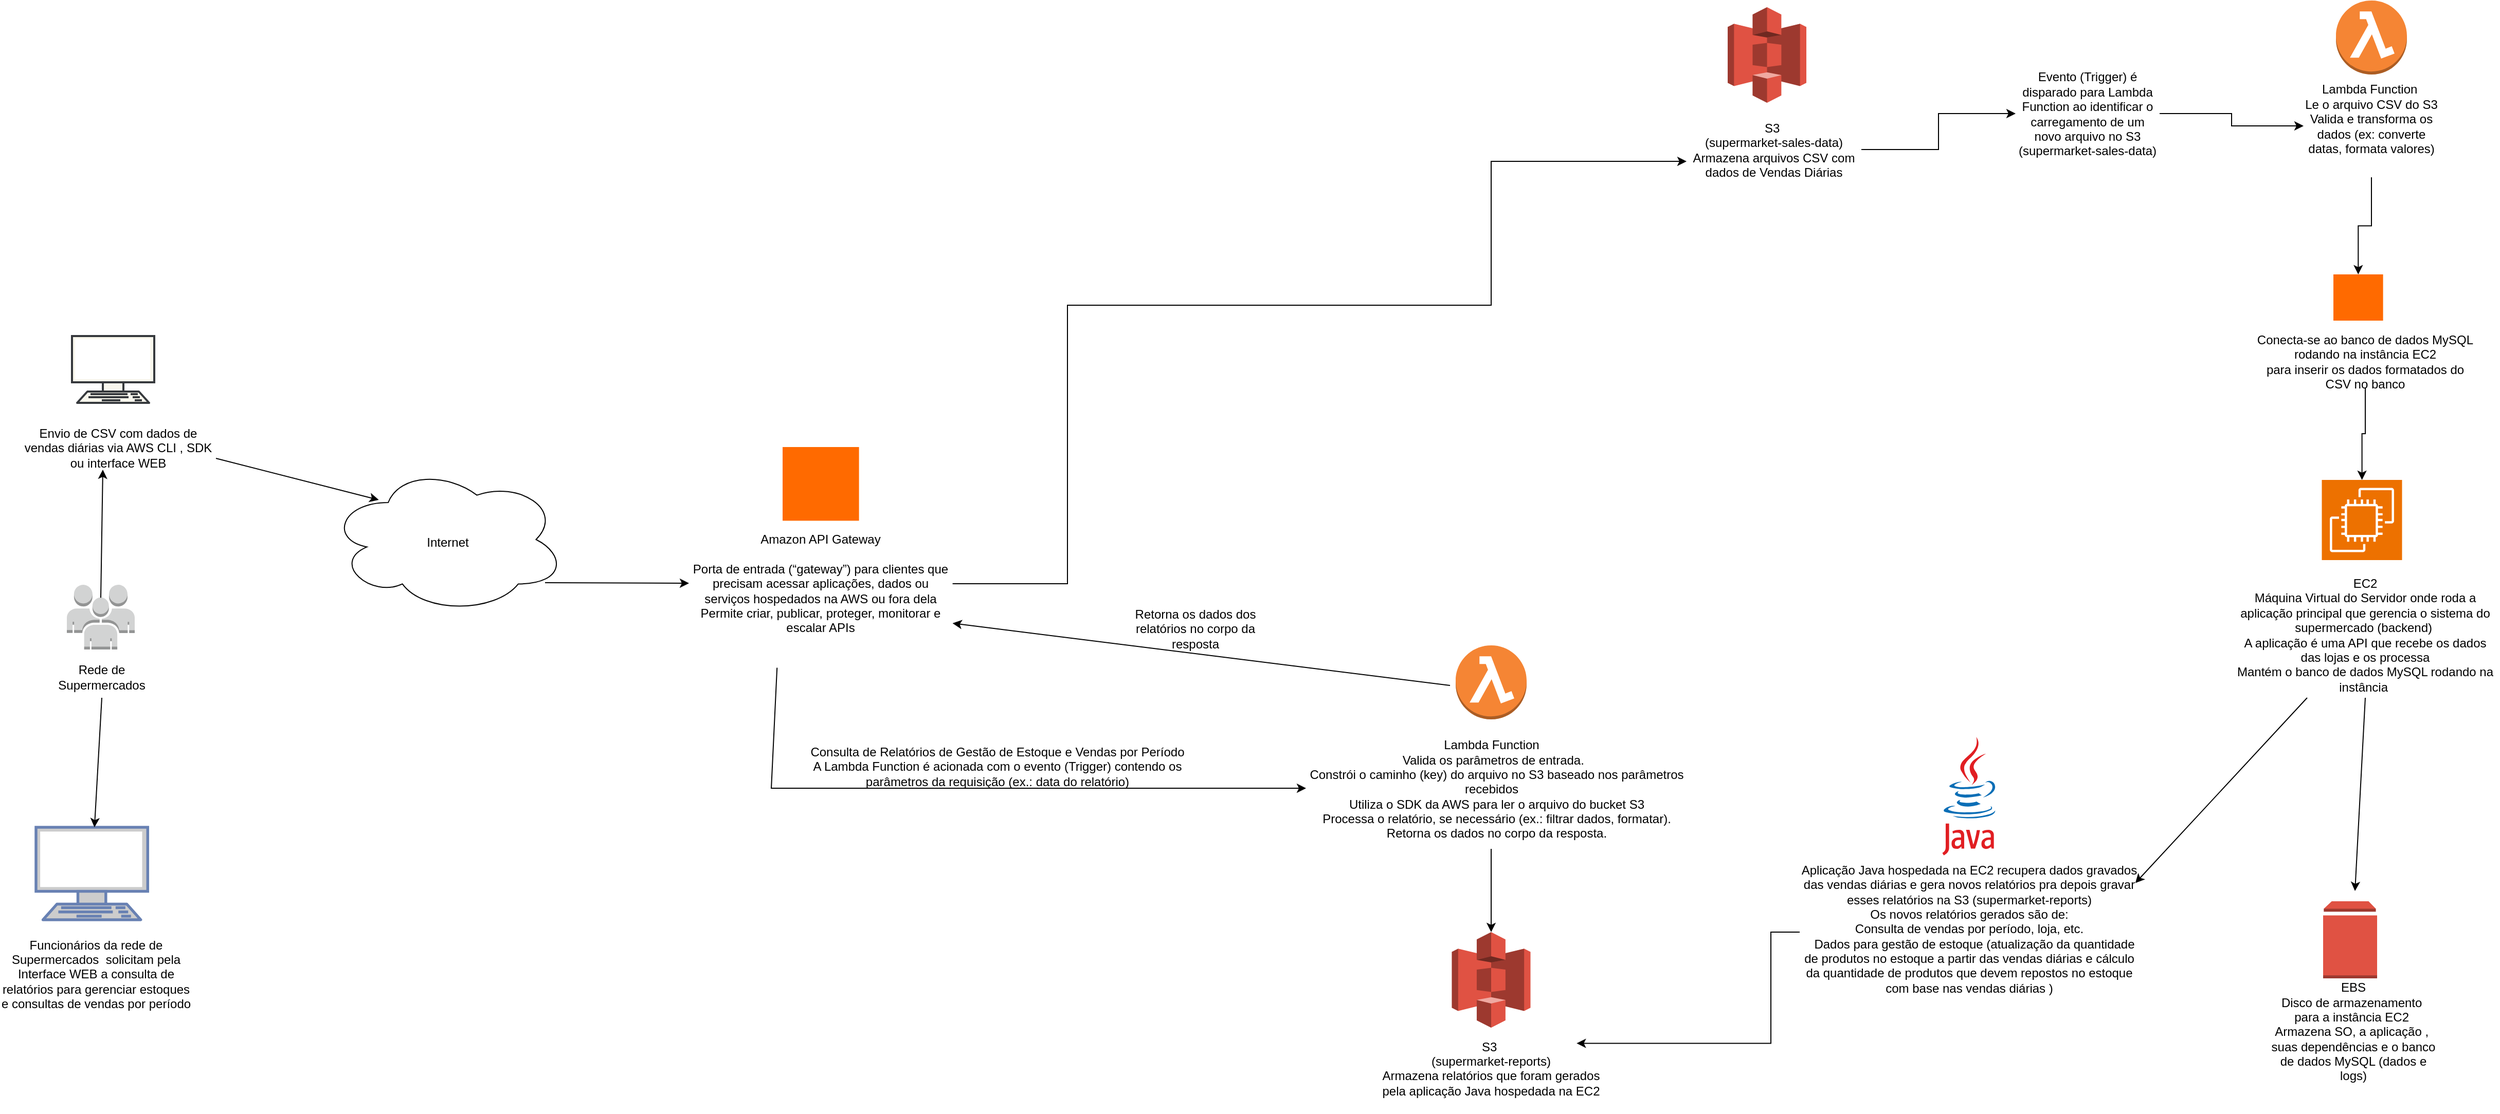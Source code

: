 <mxfile version="28.1.2">
  <diagram name="Page-1" id="08FGlIk4cyvWSVDsEzVf">
    <mxGraphModel dx="2926" dy="736" grid="1" gridSize="10" guides="1" tooltips="1" connect="1" arrows="1" fold="1" page="1" pageScale="1" pageWidth="850" pageHeight="1100" math="0" shadow="0">
      <root>
        <mxCell id="0" />
        <mxCell id="1" parent="0" />
        <mxCell id="HtvwIsF9TS4IH46_lFR8-40" value="" style="edgeStyle=orthogonalEdgeStyle;rounded=0;orthogonalLoop=1;jettySize=auto;html=1;" parent="1" source="HtvwIsF9TS4IH46_lFR8-11" target="HtvwIsF9TS4IH46_lFR8-14" edge="1">
          <mxGeometry relative="1" as="geometry" />
        </mxCell>
        <mxCell id="HtvwIsF9TS4IH46_lFR8-11" value="Evento (Trigger) é disparado para Lambda Function ao identificar o carregamento de um novo arquivo no S3 (supermarket-sales-data)" style="text;html=1;align=center;verticalAlign=middle;whiteSpace=wrap;rounded=0;" parent="1" vertex="1">
          <mxGeometry x="620" y="147" width="140" height="93" as="geometry" />
        </mxCell>
        <mxCell id="HtvwIsF9TS4IH46_lFR8-25" value="" style="group" parent="1" vertex="1" connectable="0">
          <mxGeometry x="-1275" y="652" width="66" height="110" as="geometry" />
        </mxCell>
        <mxCell id="HtvwIsF9TS4IH46_lFR8-1" value="" style="outlineConnect=0;dashed=0;verticalLabelPosition=bottom;verticalAlign=top;align=center;html=1;shape=mxgraph.aws3.users;fillColor=#D2D3D3;gradientColor=none;textShadow=1;" parent="HtvwIsF9TS4IH46_lFR8-25" vertex="1">
          <mxGeometry width="66" height="63" as="geometry" />
        </mxCell>
        <mxCell id="HtvwIsF9TS4IH46_lFR8-5" value="Rede de Supermercados" style="text;html=1;align=center;verticalAlign=middle;whiteSpace=wrap;rounded=0;" parent="HtvwIsF9TS4IH46_lFR8-25" vertex="1">
          <mxGeometry x="2" y="70" width="64" height="40" as="geometry" />
        </mxCell>
        <mxCell id="HtvwIsF9TS4IH46_lFR8-27" value="" style="group" parent="1" vertex="1" connectable="0">
          <mxGeometry x="900" y="83.5" width="132" height="172" as="geometry" />
        </mxCell>
        <mxCell id="HtvwIsF9TS4IH46_lFR8-28" value="" style="group" parent="HtvwIsF9TS4IH46_lFR8-27" vertex="1" connectable="0">
          <mxGeometry width="132" height="172" as="geometry" />
        </mxCell>
        <mxCell id="HtvwIsF9TS4IH46_lFR8-8" value="" style="outlineConnect=0;dashed=0;verticalLabelPosition=bottom;verticalAlign=top;align=center;html=1;shape=mxgraph.aws3.lambda_function;fillColor=#F58534;gradientColor=none;" parent="HtvwIsF9TS4IH46_lFR8-28" vertex="1">
          <mxGeometry x="31.5" width="69" height="72" as="geometry" />
        </mxCell>
        <mxCell id="HtvwIsF9TS4IH46_lFR8-14" value="&lt;div&gt;Lambda Function&amp;nbsp;&lt;/div&gt;Le o arquivo CSV do S3&lt;div&gt;Valida e transforma os dados (ex: converte datas, formata valores)&lt;br&gt;&lt;div&gt;&lt;br&gt;&lt;/div&gt;&lt;/div&gt;" style="text;html=1;align=center;verticalAlign=middle;whiteSpace=wrap;rounded=0;" parent="HtvwIsF9TS4IH46_lFR8-28" vertex="1">
          <mxGeometry y="72" width="132" height="100" as="geometry" />
        </mxCell>
        <mxCell id="HtvwIsF9TS4IH46_lFR8-35" value="" style="group" parent="1" vertex="1" connectable="0">
          <mxGeometry x="-670" y="518" width="256.3" height="210" as="geometry" />
        </mxCell>
        <mxCell id="HtvwIsF9TS4IH46_lFR8-22" value="" style="points=[];aspect=fixed;html=1;align=center;shadow=0;dashed=0;fillColor=#FF6A00;strokeColor=none;shape=mxgraph.alibaba_cloud.apigateway;" parent="HtvwIsF9TS4IH46_lFR8-35" vertex="1">
          <mxGeometry x="91.01" width="74.28" height="71.7" as="geometry" />
        </mxCell>
        <mxCell id="HtvwIsF9TS4IH46_lFR8-33" value="Amazon API Gateway&lt;br&gt;&lt;div&gt;&lt;br&gt;&lt;/div&gt;&lt;div&gt;Porta de entrada (“gateway”) para clientes que precisam acessar aplicações, dados ou serviços hospedados na AWS ou fora dela&lt;/div&gt;&lt;div&gt;Permite criar, publicar, proteger, monitorar e escalar APIs&lt;/div&gt;" style="text;html=1;align=center;verticalAlign=middle;whiteSpace=wrap;rounded=0;" parent="HtvwIsF9TS4IH46_lFR8-35" vertex="1">
          <mxGeometry y="56" width="256.3" height="154" as="geometry" />
        </mxCell>
        <mxCell id="HtvwIsF9TS4IH46_lFR8-61" value="" style="edgeStyle=orthogonalEdgeStyle;rounded=0;orthogonalLoop=1;jettySize=auto;html=1;" parent="1" source="HtvwIsF9TS4IH46_lFR8-33" target="HtvwIsF9TS4IH46_lFR8-7" edge="1">
          <mxGeometry relative="1" as="geometry">
            <Array as="points">
              <mxPoint x="-302" y="380" />
              <mxPoint x="110" y="380" />
              <mxPoint x="110" y="240" />
            </Array>
          </mxGeometry>
        </mxCell>
        <mxCell id="HtvwIsF9TS4IH46_lFR8-62" value="" style="edgeStyle=orthogonalEdgeStyle;rounded=0;orthogonalLoop=1;jettySize=auto;html=1;" parent="1" source="HtvwIsF9TS4IH46_lFR8-7" target="HtvwIsF9TS4IH46_lFR8-11" edge="1">
          <mxGeometry relative="1" as="geometry" />
        </mxCell>
        <mxCell id="HtvwIsF9TS4IH46_lFR8-70" value="" style="group" parent="1" vertex="1" connectable="0">
          <mxGeometry x="300" y="90" width="170" height="178.5" as="geometry" />
        </mxCell>
        <mxCell id="HtvwIsF9TS4IH46_lFR8-3" value="" style="outlineConnect=0;dashed=0;verticalLabelPosition=bottom;verticalAlign=top;align=center;html=1;shape=mxgraph.aws3.s3;fillColor=#E05243;gradientColor=none;container=0;" parent="HtvwIsF9TS4IH46_lFR8-70" vertex="1">
          <mxGeometry x="40" width="76.5" height="93" as="geometry" />
        </mxCell>
        <mxCell id="HtvwIsF9TS4IH46_lFR8-7" value="S3&amp;nbsp;&lt;div&gt;(supermarket-sales-data)&lt;div&gt;Armazena arquivos CSV com dados de Vendas Diárias&lt;/div&gt;&lt;/div&gt;" style="text;html=1;align=center;verticalAlign=middle;whiteSpace=wrap;rounded=0;container=0;" parent="HtvwIsF9TS4IH46_lFR8-70" vertex="1">
          <mxGeometry y="98.5" width="170" height="80" as="geometry" />
        </mxCell>
        <mxCell id="HtvwIsF9TS4IH46_lFR8-76" value="" style="edgeStyle=orthogonalEdgeStyle;rounded=0;orthogonalLoop=1;jettySize=auto;html=1;" parent="1" source="HtvwIsF9TS4IH46_lFR8-14" target="HtvwIsF9TS4IH46_lFR8-69" edge="1">
          <mxGeometry relative="1" as="geometry" />
        </mxCell>
        <mxCell id="HtvwIsF9TS4IH46_lFR8-78" value="" style="edgeStyle=orthogonalEdgeStyle;rounded=0;orthogonalLoop=1;jettySize=auto;html=1;" parent="1" source="HtvwIsF9TS4IH46_lFR8-68" target="HtvwIsF9TS4IH46_lFR8-17" edge="1">
          <mxGeometry relative="1" as="geometry" />
        </mxCell>
        <mxCell id="HtvwIsF9TS4IH46_lFR8-81" value="" style="group" parent="1" vertex="1" connectable="0">
          <mxGeometry x="865.25" y="960" width="166.75" height="187" as="geometry" />
        </mxCell>
        <mxCell id="HtvwIsF9TS4IH46_lFR8-19" value="" style="outlineConnect=0;dashed=0;verticalLabelPosition=bottom;verticalAlign=top;align=center;html=1;shape=mxgraph.aws3.volume;fillColor=#E05243;gradientColor=none;container=0;" parent="HtvwIsF9TS4IH46_lFR8-81" vertex="1">
          <mxGeometry x="53.75" width="52.5" height="75" as="geometry" />
        </mxCell>
        <mxCell id="HtvwIsF9TS4IH46_lFR8-20" value="EBS&lt;div&gt;Disco de armazenamento&amp;nbsp; para a instância EC2&amp;nbsp;&lt;div&gt;Armazena SO, a aplicação ,&amp;nbsp; suas dependências e o banco de dados MySQL (dados e logs)&lt;/div&gt;&lt;/div&gt;" style="text;html=1;align=center;verticalAlign=middle;whiteSpace=wrap;rounded=0;container=0;" parent="HtvwIsF9TS4IH46_lFR8-81" vertex="1">
          <mxGeometry y="67" width="166.75" height="120" as="geometry" />
        </mxCell>
        <mxCell id="HtvwIsF9TS4IH46_lFR8-93" value="" style="group" parent="1" vertex="1" connectable="0">
          <mxGeometry x="-1320" y="410" width="190" height="129" as="geometry" />
        </mxCell>
        <mxCell id="HtvwIsF9TS4IH46_lFR8-6" value="Envio de CSV com dados de vendas diárias via AWS CLI , SDK ou interface WEB" style="text;html=1;align=center;verticalAlign=middle;whiteSpace=wrap;rounded=0;container=0;" parent="HtvwIsF9TS4IH46_lFR8-93" vertex="1">
          <mxGeometry y="89" width="190" height="40" as="geometry" />
        </mxCell>
        <mxCell id="HtvwIsF9TS4IH46_lFR8-43" value="" style="verticalAlign=top;verticalLabelPosition=bottom;labelPosition=center;align=center;html=1;outlineConnect=0;gradientDirection=north;strokeWidth=2;shape=mxgraph.networks.terminal;fillColor=#f9f7ed;strokeColor=#36393d;container=0;" parent="HtvwIsF9TS4IH46_lFR8-93" vertex="1">
          <mxGeometry x="50" width="80" height="65" as="geometry" />
        </mxCell>
        <mxCell id="HtvwIsF9TS4IH46_lFR8-96" value="" style="group" parent="1" vertex="1" connectable="0">
          <mxGeometry y="990" width="220" height="170" as="geometry" />
        </mxCell>
        <mxCell id="HtvwIsF9TS4IH46_lFR8-90" value="" style="outlineConnect=0;dashed=0;verticalLabelPosition=bottom;verticalAlign=top;align=center;html=1;shape=mxgraph.aws3.s3;fillColor=#E05243;gradientColor=none;" parent="HtvwIsF9TS4IH46_lFR8-96" vertex="1">
          <mxGeometry x="71.75" width="76.5" height="93" as="geometry" />
        </mxCell>
        <mxCell id="HtvwIsF9TS4IH46_lFR8-91" value="S3&amp;nbsp;&lt;div&gt;(supermarket-reports)&lt;/div&gt;&lt;div&gt;Armazena relatórios que foram gerados pela aplicação Java hospedada na EC2&lt;/div&gt;&lt;div&gt;&lt;br&gt;&lt;/div&gt;" style="text;html=1;align=center;verticalAlign=middle;whiteSpace=wrap;rounded=0;" parent="HtvwIsF9TS4IH46_lFR8-96" vertex="1">
          <mxGeometry y="110" width="220" height="60" as="geometry" />
        </mxCell>
        <mxCell id="HtvwIsF9TS4IH46_lFR8-98" value="" style="edgeStyle=orthogonalEdgeStyle;rounded=0;orthogonalLoop=1;jettySize=auto;html=1;entryX=0.878;entryY=-0.03;entryDx=0;entryDy=0;entryPerimeter=0;" parent="1" source="HtvwIsF9TS4IH46_lFR8-74" target="HtvwIsF9TS4IH46_lFR8-91" edge="1">
          <mxGeometry relative="1" as="geometry">
            <mxPoint x="380" y="937" as="targetPoint" />
            <Array as="points">
              <mxPoint x="592" y="990" />
              <mxPoint x="382" y="990" />
              <mxPoint x="382" y="1098" />
            </Array>
          </mxGeometry>
        </mxCell>
        <mxCell id="HtvwIsF9TS4IH46_lFR8-99" value="" style="group" parent="1" vertex="1" connectable="0">
          <mxGeometry x="850" y="350" width="220" height="110" as="geometry" />
        </mxCell>
        <mxCell id="HtvwIsF9TS4IH46_lFR8-68" value="&lt;div&gt;&lt;br&gt;&lt;/div&gt;&lt;div&gt;Conecta-se ao banco de dados MySQL rodando na instância EC2&lt;/div&gt;&lt;div&gt;&lt;div&gt;&lt;span style=&quot;background-color: transparent; color: light-dark(rgb(0, 0, 0), rgb(255, 255, 255));&quot;&gt;para inserir os dados formatados do CSV no banco&lt;/span&gt;&lt;/div&gt;&lt;/div&gt;" style="text;html=1;align=center;verticalAlign=middle;whiteSpace=wrap;rounded=0;container=0;" parent="HtvwIsF9TS4IH46_lFR8-99" vertex="1">
          <mxGeometry y="45" width="220" height="65" as="geometry" />
        </mxCell>
        <mxCell id="HtvwIsF9TS4IH46_lFR8-69" value="" style="points=[];aspect=fixed;html=1;align=center;shadow=0;dashed=0;fillColor=#FF6A00;strokeColor=none;shape=mxgraph.alibaba_cloud.mysql;container=0;" parent="HtvwIsF9TS4IH46_lFR8-99" vertex="1">
          <mxGeometry x="79" width="48.3" height="45" as="geometry" />
        </mxCell>
        <mxCell id="HtvwIsF9TS4IH46_lFR8-104" value="" style="endArrow=classic;html=1;rounded=0;exitX=0.5;exitY=1;exitDx=0;exitDy=0;" parent="1" source="HtvwIsF9TS4IH46_lFR8-18" edge="1">
          <mxGeometry width="50" height="50" relative="1" as="geometry">
            <mxPoint x="690" y="1030" as="sourcePoint" />
            <mxPoint x="950" y="950" as="targetPoint" />
          </mxGeometry>
        </mxCell>
        <mxCell id="HtvwIsF9TS4IH46_lFR8-105" value="" style="endArrow=classic;html=1;rounded=0;entryX=0.989;entryY=0.144;entryDx=0;entryDy=0;entryPerimeter=0;" parent="1" source="HtvwIsF9TS4IH46_lFR8-18" target="HtvwIsF9TS4IH46_lFR8-74" edge="1">
          <mxGeometry width="50" height="50" relative="1" as="geometry">
            <mxPoint x="880" y="830" as="sourcePoint" />
            <mxPoint x="930" y="780" as="targetPoint" />
          </mxGeometry>
        </mxCell>
        <mxCell id="HtvwIsF9TS4IH46_lFR8-109" value="" style="endArrow=classic;html=1;rounded=0;exitX=1;exitY=0.75;exitDx=0;exitDy=0;entryX=0.21;entryY=0.232;entryDx=0;entryDy=0;entryPerimeter=0;" parent="1" source="HtvwIsF9TS4IH46_lFR8-6" target="HtvwIsF9TS4IH46_lFR8-36" edge="1">
          <mxGeometry width="50" height="50" relative="1" as="geometry">
            <mxPoint x="-560" y="530" as="sourcePoint" />
            <mxPoint x="-510" y="480" as="targetPoint" />
          </mxGeometry>
        </mxCell>
        <mxCell id="V9F5mqnzi73-AguXH6qU-1" value="" style="group" vertex="1" connectable="0" parent="1">
          <mxGeometry x="830" y="550" width="260" height="212" as="geometry" />
        </mxCell>
        <mxCell id="HtvwIsF9TS4IH46_lFR8-17" value="" style="sketch=0;points=[[0,0,0],[0.25,0,0],[0.5,0,0],[0.75,0,0],[1,0,0],[0,1,0],[0.25,1,0],[0.5,1,0],[0.75,1,0],[1,1,0],[0,0.25,0],[0,0.5,0],[0,0.75,0],[1,0.25,0],[1,0.5,0],[1,0.75,0]];outlineConnect=0;fontColor=#232F3E;fillColor=#ED7100;strokeColor=#ffffff;dashed=0;verticalLabelPosition=bottom;verticalAlign=top;align=center;html=1;fontSize=12;fontStyle=0;aspect=fixed;shape=mxgraph.aws4.resourceIcon;resIcon=mxgraph.aws4.ec2;container=0;" parent="V9F5mqnzi73-AguXH6qU-1" vertex="1">
          <mxGeometry x="87.75" width="78" height="78" as="geometry" />
        </mxCell>
        <mxCell id="HtvwIsF9TS4IH46_lFR8-18" value="&lt;div&gt;EC2&lt;/div&gt;&lt;div&gt;Máquina Virtual do Servidor onde roda a aplicação principal que gerencia o sistema do supermercado (backend)&amp;nbsp;&lt;/div&gt;&lt;div&gt;A aplicação é uma API que recebe os dados das lojas e os processa&lt;/div&gt;&lt;div&gt;Mantém o&amp;nbsp;&lt;span style=&quot;background-color: transparent; color: light-dark(rgb(0, 0, 0), rgb(255, 255, 255));&quot;&gt;banco de dados MySQL rodando na instância&amp;nbsp;&lt;/span&gt;&lt;/div&gt;" style="text;html=1;align=center;verticalAlign=middle;whiteSpace=wrap;rounded=0;container=0;" parent="V9F5mqnzi73-AguXH6qU-1" vertex="1">
          <mxGeometry y="90" width="260" height="122" as="geometry" />
        </mxCell>
        <mxCell id="V9F5mqnzi73-AguXH6qU-4" value="" style="group" vertex="1" connectable="0" parent="1">
          <mxGeometry x="-79.5" y="711" width="379" height="198" as="geometry" />
        </mxCell>
        <mxCell id="V9F5mqnzi73-AguXH6qU-2" value="" style="outlineConnect=0;dashed=0;verticalLabelPosition=bottom;verticalAlign=top;align=center;html=1;shape=mxgraph.aws3.lambda_function;fillColor=#F58534;gradientColor=none;" vertex="1" parent="V9F5mqnzi73-AguXH6qU-4">
          <mxGeometry x="155" width="69" height="72" as="geometry" />
        </mxCell>
        <mxCell id="V9F5mqnzi73-AguXH6qU-3" value="Lambda Function&lt;div&gt;&lt;div&gt;&amp;nbsp;Valida os parâmetros de entrada.&lt;/div&gt;&lt;div&gt;&amp;nbsp; &amp;nbsp;Constrói o caminho (key) do arquivo no S3 baseado nos parâmetros recebidos&lt;/div&gt;&lt;div&gt;&amp;nbsp; &amp;nbsp;Utiliza o SDK da AWS para ler o arquivo do bucket S3&lt;/div&gt;&lt;div&gt;&amp;nbsp; &amp;nbsp;Processa o relatório, se necessário (ex.: filtrar dados, formatar).&lt;/div&gt;&lt;div&gt;&amp;nbsp; &amp;nbsp;Retorna os dados no corpo da resposta.&lt;/div&gt;&lt;/div&gt;" style="text;html=1;align=center;verticalAlign=middle;whiteSpace=wrap;rounded=0;" vertex="1" parent="V9F5mqnzi73-AguXH6qU-4">
          <mxGeometry y="82" width="379" height="116" as="geometry" />
        </mxCell>
        <mxCell id="V9F5mqnzi73-AguXH6qU-5" value="" style="endArrow=classic;html=1;rounded=0;exitX=0.334;exitY=1.031;exitDx=0;exitDy=0;exitPerimeter=0;" edge="1" parent="1" source="HtvwIsF9TS4IH46_lFR8-33">
          <mxGeometry width="50" height="50" relative="1" as="geometry">
            <mxPoint x="-110" y="690" as="sourcePoint" />
            <mxPoint x="-70" y="850" as="targetPoint" />
            <Array as="points">
              <mxPoint x="-590" y="850" />
            </Array>
          </mxGeometry>
        </mxCell>
        <mxCell id="V9F5mqnzi73-AguXH6qU-6" value="Consulta de Relatórios de Gestão de Estoque e Vendas por Período&lt;div&gt;A Lambda Function é acionada com o evento (Trigger) contendo os parâmetros da requisição (ex.: data do relatório)&lt;/div&gt;" style="text;html=1;align=center;verticalAlign=middle;whiteSpace=wrap;rounded=0;" vertex="1" parent="1">
          <mxGeometry x="-560" y="749" width="380" height="160" as="geometry" />
        </mxCell>
        <mxCell id="V9F5mqnzi73-AguXH6qU-8" value="" style="endArrow=classic;html=1;rounded=0;exitX=0.5;exitY=1;exitDx=0;exitDy=0;entryX=0.5;entryY=0;entryDx=0;entryDy=0;entryPerimeter=0;" edge="1" parent="1" source="V9F5mqnzi73-AguXH6qU-3" target="HtvwIsF9TS4IH46_lFR8-90">
          <mxGeometry width="50" height="50" relative="1" as="geometry">
            <mxPoint x="280" y="920" as="sourcePoint" />
            <mxPoint x="330" y="870" as="targetPoint" />
          </mxGeometry>
        </mxCell>
        <mxCell id="V9F5mqnzi73-AguXH6qU-9" value="" style="endArrow=classic;html=1;rounded=0;entryX=1;entryY=0.75;entryDx=0;entryDy=0;" edge="1" parent="1" target="HtvwIsF9TS4IH46_lFR8-33">
          <mxGeometry width="50" height="50" relative="1" as="geometry">
            <mxPoint x="70" y="750" as="sourcePoint" />
            <mxPoint x="-200" y="910" as="targetPoint" />
          </mxGeometry>
        </mxCell>
        <mxCell id="V9F5mqnzi73-AguXH6qU-10" value="Retorna os dados dos relatórios no corpo da resposta" style="text;html=1;align=center;verticalAlign=middle;whiteSpace=wrap;rounded=0;" vertex="1" parent="1">
          <mxGeometry x="-250" y="680" width="145" height="30" as="geometry" />
        </mxCell>
        <mxCell id="V9F5mqnzi73-AguXH6qU-11" value="" style="endArrow=classic;html=1;rounded=0;entryX=0.421;entryY=1.025;entryDx=0;entryDy=0;entryPerimeter=0;exitX=0.5;exitY=0.2;exitDx=0;exitDy=0;exitPerimeter=0;" edge="1" parent="1" source="HtvwIsF9TS4IH46_lFR8-1" target="HtvwIsF9TS4IH46_lFR8-6">
          <mxGeometry width="50" height="50" relative="1" as="geometry">
            <mxPoint x="-1160" y="610" as="sourcePoint" />
            <mxPoint x="-1100" y="440" as="targetPoint" />
          </mxGeometry>
        </mxCell>
        <mxCell id="V9F5mqnzi73-AguXH6qU-13" value="" style="group" vertex="1" connectable="0" parent="1">
          <mxGeometry x="-1020" y="536" width="230" height="144" as="geometry" />
        </mxCell>
        <mxCell id="HtvwIsF9TS4IH46_lFR8-36" value="" style="ellipse;shape=cloud;whiteSpace=wrap;html=1;" parent="V9F5mqnzi73-AguXH6qU-13" vertex="1">
          <mxGeometry width="230" height="144" as="geometry" />
        </mxCell>
        <mxCell id="HtvwIsF9TS4IH46_lFR8-37" value="Internet" style="text;html=1;align=center;verticalAlign=middle;whiteSpace=wrap;rounded=0;" parent="V9F5mqnzi73-AguXH6qU-13" vertex="1">
          <mxGeometry x="57.5" y="47.7" width="115" height="54" as="geometry" />
        </mxCell>
        <mxCell id="V9F5mqnzi73-AguXH6qU-14" value="" style="endArrow=classic;html=1;rounded=0;" edge="1" parent="1" target="HtvwIsF9TS4IH46_lFR8-33">
          <mxGeometry width="50" height="50" relative="1" as="geometry">
            <mxPoint x="-810" y="650" as="sourcePoint" />
            <mxPoint x="-710" y="690" as="targetPoint" />
          </mxGeometry>
        </mxCell>
        <mxCell id="HtvwIsF9TS4IH46_lFR8-72" value="" style="dashed=0;outlineConnect=0;html=1;align=center;labelPosition=center;verticalLabelPosition=bottom;verticalAlign=top;shape=mxgraph.weblogos.java;container=0;" parent="1" vertex="1">
          <mxGeometry x="548.733" y="800" width="52.532" height="115.323" as="geometry" />
        </mxCell>
        <mxCell id="HtvwIsF9TS4IH46_lFR8-74" value="Aplicação Java hospedada na EC2 recupera dados gravados das vendas diárias e gera novos relatórios pra depois gravar esses relatórios na S3 (supermarket-reports)&lt;div&gt;&lt;div&gt;Os novos relatórios gerados são de:&lt;/div&gt;&lt;div&gt;Consulta de vendas por período, loja, etc.&lt;/div&gt;&lt;div&gt;&amp;nbsp; &amp;nbsp;Dados para gestão de estoque (atualização da quantidade de produtos no estoque a partir das vendas diárias e cálculo da quantidade de produtos que devem repostos no estoque com base nas vendas diárias )&lt;/div&gt;&lt;/div&gt;" style="text;html=1;align=center;verticalAlign=middle;whiteSpace=wrap;rounded=0;container=0;" parent="1" vertex="1">
          <mxGeometry x="410" y="924.19" width="330" height="125.81" as="geometry" />
        </mxCell>
        <mxCell id="V9F5mqnzi73-AguXH6qU-22" value="" style="group" vertex="1" connectable="0" parent="1">
          <mxGeometry x="-1340" y="888" width="186.75" height="212.0" as="geometry" />
        </mxCell>
        <mxCell id="V9F5mqnzi73-AguXH6qU-15" value="" style="fontColor=#0066CC;verticalAlign=top;verticalLabelPosition=bottom;labelPosition=center;align=center;html=1;outlineConnect=0;fillColor=#CCCCCC;strokeColor=#6881B3;gradientColor=none;gradientDirection=north;strokeWidth=2;shape=mxgraph.networks.terminal;" vertex="1" parent="V9F5mqnzi73-AguXH6qU-22">
          <mxGeometry x="35" width="108.65" height="90" as="geometry" />
        </mxCell>
        <mxCell id="V9F5mqnzi73-AguXH6qU-16" value="Funcionários da rede de Supermercados&amp;nbsp; solicitam pela Interface WEB a consulta de relatórios para gerenciar estoques e consultas de vendas por período" style="text;html=1;align=center;verticalAlign=middle;whiteSpace=wrap;rounded=0;" vertex="1" parent="V9F5mqnzi73-AguXH6qU-22">
          <mxGeometry y="73.935" width="186.75" height="138.065" as="geometry" />
        </mxCell>
        <mxCell id="V9F5mqnzi73-AguXH6qU-23" value="" style="endArrow=classic;html=1;rounded=0;exitX=0.5;exitY=1;exitDx=0;exitDy=0;" edge="1" parent="1" source="HtvwIsF9TS4IH46_lFR8-5" target="V9F5mqnzi73-AguXH6qU-15">
          <mxGeometry width="50" height="50" relative="1" as="geometry">
            <mxPoint x="-990" y="1050" as="sourcePoint" />
            <mxPoint x="-940" y="1000" as="targetPoint" />
          </mxGeometry>
        </mxCell>
      </root>
    </mxGraphModel>
  </diagram>
</mxfile>
